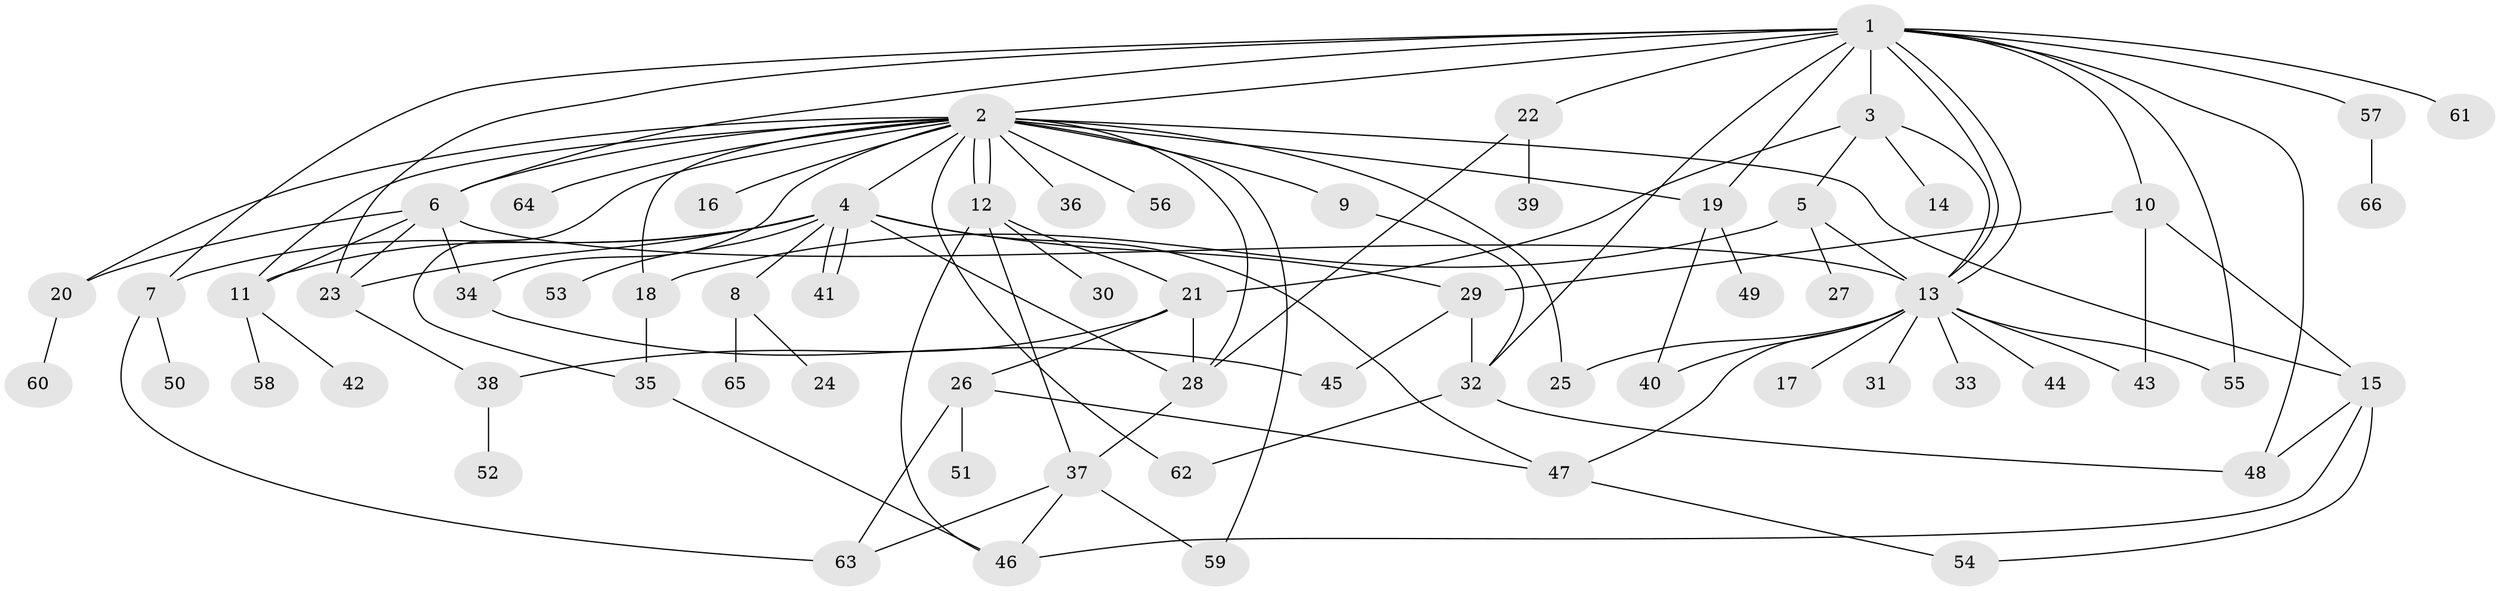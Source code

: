 // Generated by graph-tools (version 1.1) at 2025/48/03/09/25 04:48:22]
// undirected, 66 vertices, 109 edges
graph export_dot {
graph [start="1"]
  node [color=gray90,style=filled];
  1;
  2;
  3;
  4;
  5;
  6;
  7;
  8;
  9;
  10;
  11;
  12;
  13;
  14;
  15;
  16;
  17;
  18;
  19;
  20;
  21;
  22;
  23;
  24;
  25;
  26;
  27;
  28;
  29;
  30;
  31;
  32;
  33;
  34;
  35;
  36;
  37;
  38;
  39;
  40;
  41;
  42;
  43;
  44;
  45;
  46;
  47;
  48;
  49;
  50;
  51;
  52;
  53;
  54;
  55;
  56;
  57;
  58;
  59;
  60;
  61;
  62;
  63;
  64;
  65;
  66;
  1 -- 2;
  1 -- 3;
  1 -- 6;
  1 -- 7;
  1 -- 10;
  1 -- 13;
  1 -- 13;
  1 -- 19;
  1 -- 22;
  1 -- 23;
  1 -- 32;
  1 -- 48;
  1 -- 55;
  1 -- 57;
  1 -- 61;
  2 -- 4;
  2 -- 6;
  2 -- 9;
  2 -- 11;
  2 -- 12;
  2 -- 12;
  2 -- 15;
  2 -- 16;
  2 -- 18;
  2 -- 19;
  2 -- 20;
  2 -- 25;
  2 -- 28;
  2 -- 34;
  2 -- 35;
  2 -- 36;
  2 -- 56;
  2 -- 59;
  2 -- 62;
  2 -- 64;
  3 -- 5;
  3 -- 13;
  3 -- 14;
  3 -- 21;
  4 -- 7;
  4 -- 8;
  4 -- 11;
  4 -- 23;
  4 -- 28;
  4 -- 29;
  4 -- 41;
  4 -- 41;
  4 -- 47;
  4 -- 53;
  5 -- 13;
  5 -- 18;
  5 -- 27;
  6 -- 11;
  6 -- 13;
  6 -- 20;
  6 -- 23;
  6 -- 34;
  7 -- 50;
  7 -- 63;
  8 -- 24;
  8 -- 65;
  9 -- 32;
  10 -- 15;
  10 -- 29;
  10 -- 43;
  11 -- 42;
  11 -- 58;
  12 -- 21;
  12 -- 30;
  12 -- 37;
  12 -- 46;
  13 -- 17;
  13 -- 25;
  13 -- 31;
  13 -- 33;
  13 -- 40;
  13 -- 43;
  13 -- 44;
  13 -- 47;
  13 -- 55;
  15 -- 46;
  15 -- 48;
  15 -- 54;
  18 -- 35;
  19 -- 40;
  19 -- 49;
  20 -- 60;
  21 -- 26;
  21 -- 28;
  21 -- 38;
  22 -- 28;
  22 -- 39;
  23 -- 38;
  26 -- 47;
  26 -- 51;
  26 -- 63;
  28 -- 37;
  29 -- 32;
  29 -- 45;
  32 -- 48;
  32 -- 62;
  34 -- 45;
  35 -- 46;
  37 -- 46;
  37 -- 59;
  37 -- 63;
  38 -- 52;
  47 -- 54;
  57 -- 66;
}

